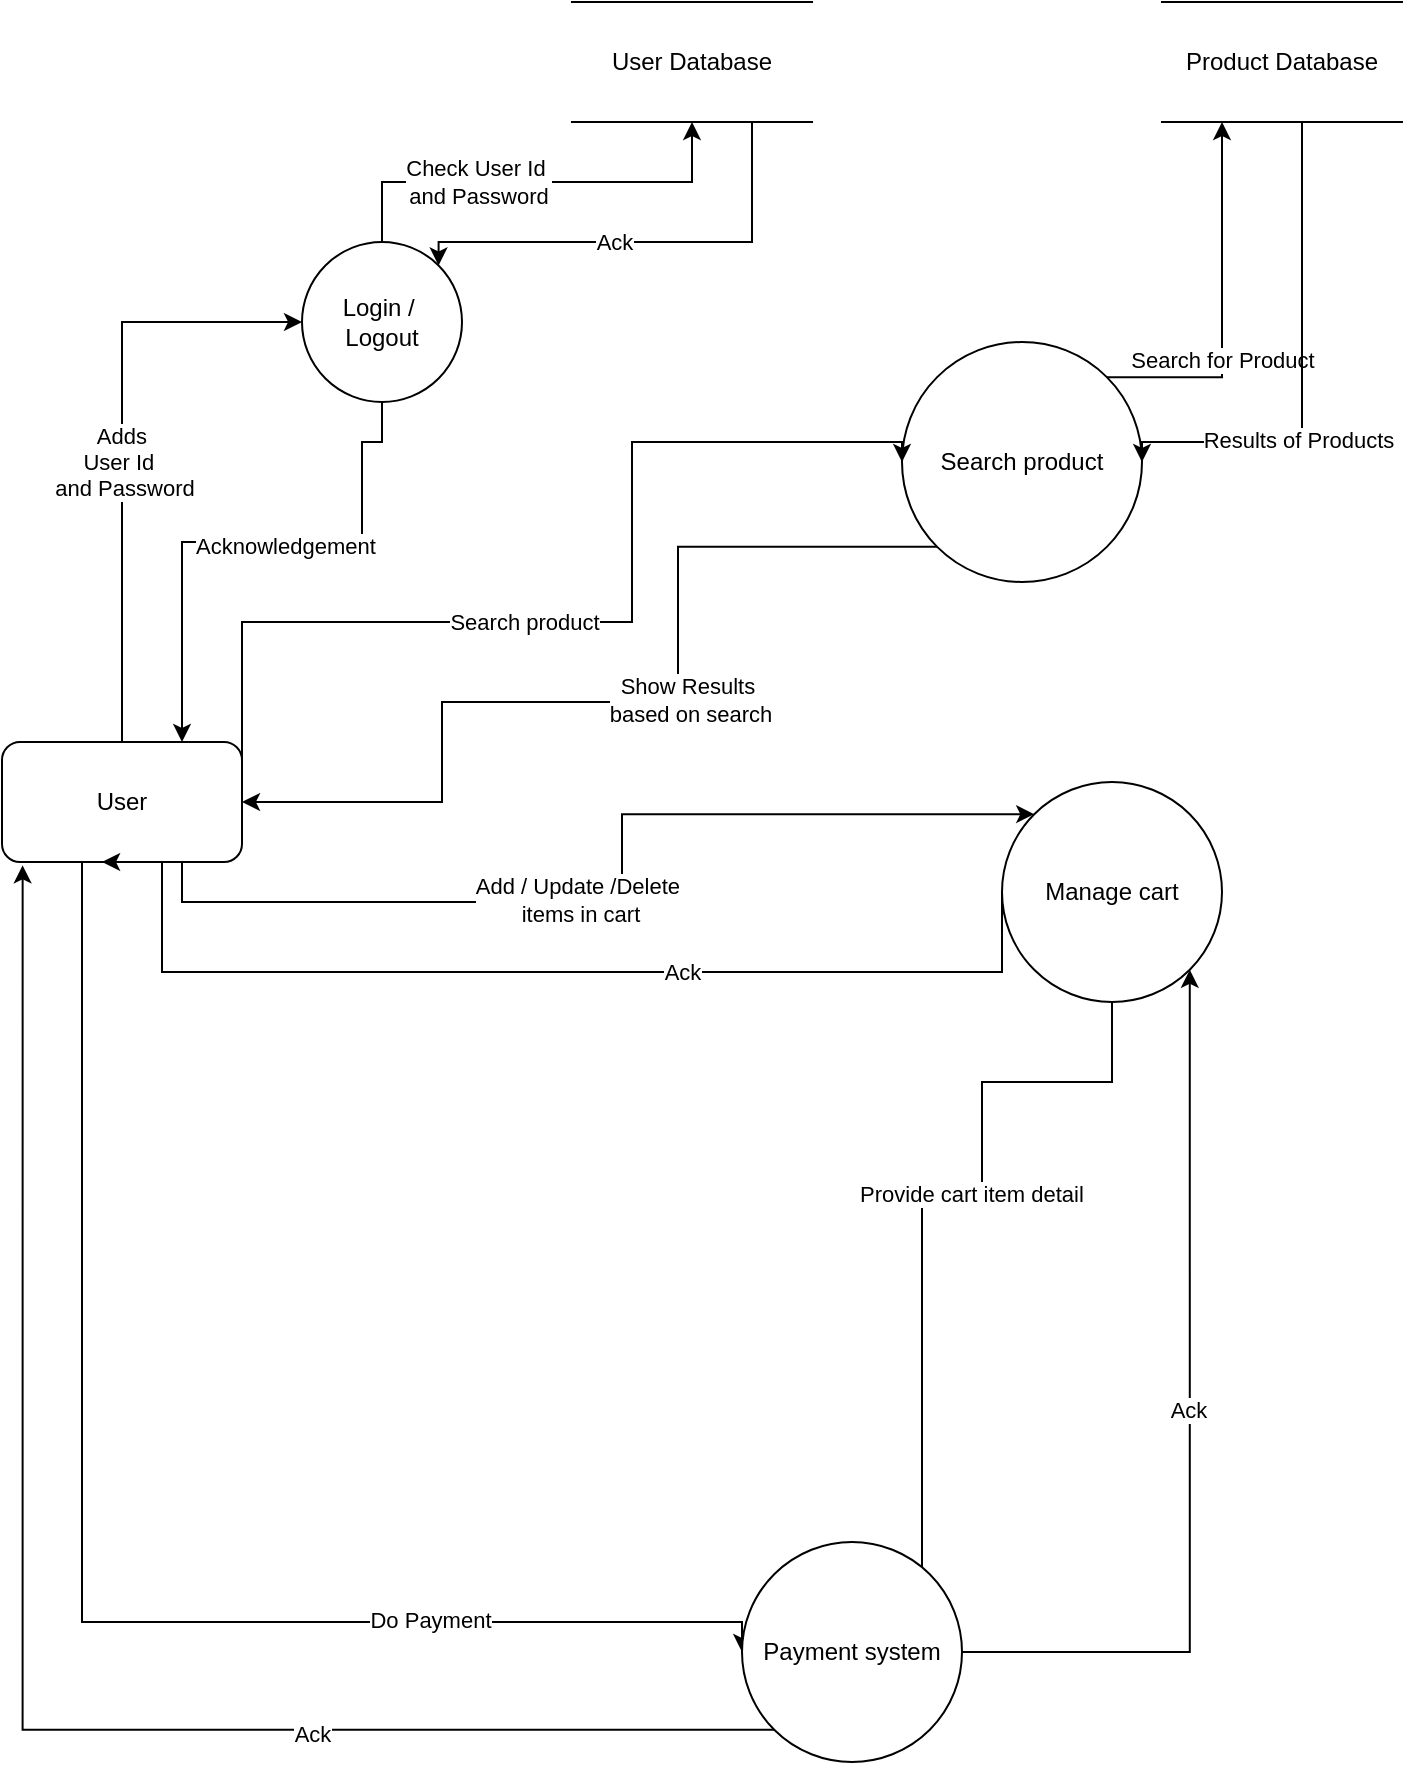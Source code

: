<mxfile version="24.6.2" type="device">
  <diagram name="Page-1" id="Xyt_X_n3rcEuASgr5_o8">
    <mxGraphModel dx="1179" dy="457" grid="1" gridSize="10" guides="1" tooltips="1" connect="1" arrows="1" fold="1" page="1" pageScale="1" pageWidth="850" pageHeight="1100" math="0" shadow="0">
      <root>
        <mxCell id="0" />
        <mxCell id="1" parent="0" />
        <mxCell id="n0l0LgptaxznzxGsOQ8P-14" style="edgeStyle=orthogonalEdgeStyle;rounded=0;orthogonalLoop=1;jettySize=auto;html=1;exitX=0;exitY=1;exitDx=0;exitDy=0;entryX=1;entryY=0.5;entryDx=0;entryDy=0;" edge="1" parent="1" source="n0l0LgptaxznzxGsOQ8P-1" target="n0l0LgptaxznzxGsOQ8P-2">
          <mxGeometry relative="1" as="geometry">
            <Array as="points">
              <mxPoint x="358" y="350" />
              <mxPoint x="240" y="350" />
              <mxPoint x="240" y="400" />
            </Array>
          </mxGeometry>
        </mxCell>
        <mxCell id="n0l0LgptaxznzxGsOQ8P-15" value="Show Results&amp;nbsp;&lt;div&gt;based on search&lt;/div&gt;" style="edgeLabel;html=1;align=center;verticalAlign=middle;resizable=0;points=[];" vertex="1" connectable="0" parent="n0l0LgptaxznzxGsOQ8P-14">
          <mxGeometry x="-0.065" y="-1" relative="1" as="geometry">
            <mxPoint x="21" as="offset" />
          </mxGeometry>
        </mxCell>
        <mxCell id="n0l0LgptaxznzxGsOQ8P-24" style="edgeStyle=orthogonalEdgeStyle;rounded=0;orthogonalLoop=1;jettySize=auto;html=1;exitX=1;exitY=0;exitDx=0;exitDy=0;entryX=0.25;entryY=1;entryDx=0;entryDy=0;" edge="1" parent="1" source="n0l0LgptaxznzxGsOQ8P-1" target="n0l0LgptaxznzxGsOQ8P-20">
          <mxGeometry relative="1" as="geometry" />
        </mxCell>
        <mxCell id="n0l0LgptaxznzxGsOQ8P-25" value="Search for Product" style="edgeLabel;html=1;align=center;verticalAlign=middle;resizable=0;points=[];" vertex="1" connectable="0" parent="n0l0LgptaxznzxGsOQ8P-24">
          <mxGeometry x="-0.287" relative="1" as="geometry">
            <mxPoint as="offset" />
          </mxGeometry>
        </mxCell>
        <mxCell id="n0l0LgptaxznzxGsOQ8P-1" value="Search product" style="ellipse;whiteSpace=wrap;html=1;aspect=fixed;" vertex="1" parent="1">
          <mxGeometry x="470" y="170" width="120" height="120" as="geometry" />
        </mxCell>
        <mxCell id="n0l0LgptaxznzxGsOQ8P-7" style="edgeStyle=orthogonalEdgeStyle;rounded=0;orthogonalLoop=1;jettySize=auto;html=1;exitX=0.5;exitY=0;exitDx=0;exitDy=0;entryX=0;entryY=0.5;entryDx=0;entryDy=0;" edge="1" parent="1" source="n0l0LgptaxznzxGsOQ8P-2" target="n0l0LgptaxznzxGsOQ8P-5">
          <mxGeometry relative="1" as="geometry">
            <Array as="points">
              <mxPoint x="80" y="160" />
            </Array>
          </mxGeometry>
        </mxCell>
        <mxCell id="n0l0LgptaxznzxGsOQ8P-9" value="Adds&amp;nbsp;&lt;div&gt;User Id&amp;nbsp;&amp;nbsp;&lt;/div&gt;&lt;div&gt;and Password&lt;/div&gt;" style="edgeLabel;html=1;align=center;verticalAlign=middle;resizable=0;points=[];" vertex="1" connectable="0" parent="n0l0LgptaxznzxGsOQ8P-7">
          <mxGeometry x="-0.063" y="-1" relative="1" as="geometry">
            <mxPoint as="offset" />
          </mxGeometry>
        </mxCell>
        <mxCell id="n0l0LgptaxznzxGsOQ8P-32" style="edgeStyle=orthogonalEdgeStyle;rounded=0;orthogonalLoop=1;jettySize=auto;html=1;exitX=0.25;exitY=1;exitDx=0;exitDy=0;entryX=0;entryY=0.5;entryDx=0;entryDy=0;" edge="1" parent="1" source="n0l0LgptaxznzxGsOQ8P-2" target="n0l0LgptaxznzxGsOQ8P-4">
          <mxGeometry relative="1" as="geometry">
            <Array as="points">
              <mxPoint x="60" y="430" />
              <mxPoint x="60" y="810" />
              <mxPoint x="390" y="810" />
            </Array>
          </mxGeometry>
        </mxCell>
        <mxCell id="n0l0LgptaxznzxGsOQ8P-33" value="Do Payment" style="edgeLabel;html=1;align=center;verticalAlign=middle;resizable=0;points=[];" vertex="1" connectable="0" parent="n0l0LgptaxznzxGsOQ8P-32">
          <mxGeometry x="0.533" y="1" relative="1" as="geometry">
            <mxPoint as="offset" />
          </mxGeometry>
        </mxCell>
        <mxCell id="n0l0LgptaxznzxGsOQ8P-2" value="User" style="rounded=1;whiteSpace=wrap;html=1;" vertex="1" parent="1">
          <mxGeometry x="20" y="370" width="120" height="60" as="geometry" />
        </mxCell>
        <mxCell id="n0l0LgptaxznzxGsOQ8P-28" style="edgeStyle=orthogonalEdgeStyle;rounded=0;orthogonalLoop=1;jettySize=auto;html=1;exitX=0.5;exitY=1;exitDx=0;exitDy=0;entryX=1;entryY=0;entryDx=0;entryDy=0;" edge="1" parent="1" source="n0l0LgptaxznzxGsOQ8P-3" target="n0l0LgptaxznzxGsOQ8P-4">
          <mxGeometry relative="1" as="geometry">
            <Array as="points">
              <mxPoint x="575" y="540" />
              <mxPoint x="510" y="540" />
              <mxPoint x="510" y="595" />
              <mxPoint x="480" y="595" />
              <mxPoint x="480" y="786" />
            </Array>
          </mxGeometry>
        </mxCell>
        <mxCell id="n0l0LgptaxznzxGsOQ8P-29" value="Provide cart item detail&amp;nbsp;" style="edgeLabel;html=1;align=center;verticalAlign=middle;resizable=0;points=[];" vertex="1" connectable="0" parent="n0l0LgptaxznzxGsOQ8P-28">
          <mxGeometry x="-0.148" y="1" relative="1" as="geometry">
            <mxPoint as="offset" />
          </mxGeometry>
        </mxCell>
        <mxCell id="n0l0LgptaxznzxGsOQ8P-3" value="Manage cart" style="ellipse;whiteSpace=wrap;html=1;aspect=fixed;" vertex="1" parent="1">
          <mxGeometry x="520" y="390" width="110" height="110" as="geometry" />
        </mxCell>
        <mxCell id="n0l0LgptaxznzxGsOQ8P-30" style="edgeStyle=orthogonalEdgeStyle;rounded=0;orthogonalLoop=1;jettySize=auto;html=1;exitX=1;exitY=0.5;exitDx=0;exitDy=0;entryX=1;entryY=1;entryDx=0;entryDy=0;" edge="1" parent="1" source="n0l0LgptaxznzxGsOQ8P-4" target="n0l0LgptaxznzxGsOQ8P-3">
          <mxGeometry relative="1" as="geometry" />
        </mxCell>
        <mxCell id="n0l0LgptaxznzxGsOQ8P-31" value="Ack" style="edgeLabel;html=1;align=center;verticalAlign=middle;resizable=0;points=[];" vertex="1" connectable="0" parent="n0l0LgptaxznzxGsOQ8P-30">
          <mxGeometry x="0.035" y="1" relative="1" as="geometry">
            <mxPoint as="offset" />
          </mxGeometry>
        </mxCell>
        <mxCell id="n0l0LgptaxznzxGsOQ8P-4" value="Payment system" style="ellipse;whiteSpace=wrap;html=1;aspect=fixed;" vertex="1" parent="1">
          <mxGeometry x="390" y="770" width="110" height="110" as="geometry" />
        </mxCell>
        <mxCell id="n0l0LgptaxznzxGsOQ8P-8" style="edgeStyle=orthogonalEdgeStyle;rounded=0;orthogonalLoop=1;jettySize=auto;html=1;exitX=0.5;exitY=0;exitDx=0;exitDy=0;" edge="1" parent="1" source="n0l0LgptaxznzxGsOQ8P-5" target="n0l0LgptaxznzxGsOQ8P-6">
          <mxGeometry relative="1" as="geometry" />
        </mxCell>
        <mxCell id="n0l0LgptaxznzxGsOQ8P-21" value="Check User Id&amp;nbsp;&lt;div&gt;and Password&lt;/div&gt;" style="edgeLabel;html=1;align=center;verticalAlign=middle;resizable=0;points=[];" vertex="1" connectable="0" parent="n0l0LgptaxznzxGsOQ8P-8">
          <mxGeometry x="-0.281" relative="1" as="geometry">
            <mxPoint as="offset" />
          </mxGeometry>
        </mxCell>
        <mxCell id="n0l0LgptaxznzxGsOQ8P-10" style="edgeStyle=orthogonalEdgeStyle;rounded=0;orthogonalLoop=1;jettySize=auto;html=1;entryX=0.75;entryY=0;entryDx=0;entryDy=0;exitX=0.5;exitY=1;exitDx=0;exitDy=0;" edge="1" parent="1" source="n0l0LgptaxznzxGsOQ8P-5" target="n0l0LgptaxznzxGsOQ8P-2">
          <mxGeometry relative="1" as="geometry">
            <mxPoint x="230" y="220" as="sourcePoint" />
            <Array as="points">
              <mxPoint x="210" y="220" />
              <mxPoint x="200" y="220" />
              <mxPoint x="200" y="270" />
              <mxPoint x="110" y="270" />
            </Array>
          </mxGeometry>
        </mxCell>
        <mxCell id="n0l0LgptaxznzxGsOQ8P-11" value="Acknowledgement&amp;nbsp;" style="edgeLabel;html=1;align=center;verticalAlign=middle;resizable=0;points=[];" vertex="1" connectable="0" parent="n0l0LgptaxznzxGsOQ8P-10">
          <mxGeometry x="-0.133" y="2" relative="1" as="geometry">
            <mxPoint as="offset" />
          </mxGeometry>
        </mxCell>
        <mxCell id="n0l0LgptaxznzxGsOQ8P-5" value="Login /&amp;nbsp;&lt;div&gt;Logout&lt;/div&gt;" style="ellipse;whiteSpace=wrap;html=1;aspect=fixed;" vertex="1" parent="1">
          <mxGeometry x="170" y="120" width="80" height="80" as="geometry" />
        </mxCell>
        <mxCell id="n0l0LgptaxznzxGsOQ8P-22" style="edgeStyle=orthogonalEdgeStyle;rounded=0;orthogonalLoop=1;jettySize=auto;html=1;exitX=0.75;exitY=1;exitDx=0;exitDy=0;entryX=1;entryY=0;entryDx=0;entryDy=0;" edge="1" parent="1" source="n0l0LgptaxznzxGsOQ8P-6" target="n0l0LgptaxznzxGsOQ8P-5">
          <mxGeometry relative="1" as="geometry">
            <Array as="points">
              <mxPoint x="395" y="120" />
              <mxPoint x="238" y="120" />
            </Array>
          </mxGeometry>
        </mxCell>
        <mxCell id="n0l0LgptaxznzxGsOQ8P-23" value="Ack" style="edgeLabel;html=1;align=center;verticalAlign=middle;resizable=0;points=[];" vertex="1" connectable="0" parent="n0l0LgptaxznzxGsOQ8P-22">
          <mxGeometry x="0.13" relative="1" as="geometry">
            <mxPoint as="offset" />
          </mxGeometry>
        </mxCell>
        <mxCell id="n0l0LgptaxznzxGsOQ8P-6" value="User Database" style="shape=partialRectangle;whiteSpace=wrap;html=1;left=0;right=0;fillColor=none;" vertex="1" parent="1">
          <mxGeometry x="305" width="120" height="60" as="geometry" />
        </mxCell>
        <mxCell id="n0l0LgptaxznzxGsOQ8P-12" style="edgeStyle=orthogonalEdgeStyle;rounded=0;orthogonalLoop=1;jettySize=auto;html=1;exitX=1;exitY=0.25;exitDx=0;exitDy=0;entryX=0;entryY=0.5;entryDx=0;entryDy=0;" edge="1" parent="1" source="n0l0LgptaxznzxGsOQ8P-2" target="n0l0LgptaxznzxGsOQ8P-1">
          <mxGeometry relative="1" as="geometry">
            <Array as="points">
              <mxPoint x="140" y="310" />
              <mxPoint x="335" y="310" />
              <mxPoint x="335" y="220" />
            </Array>
          </mxGeometry>
        </mxCell>
        <mxCell id="n0l0LgptaxznzxGsOQ8P-13" value="Search product" style="edgeLabel;html=1;align=center;verticalAlign=middle;resizable=0;points=[];" vertex="1" connectable="0" parent="n0l0LgptaxznzxGsOQ8P-12">
          <mxGeometry x="-0.435" relative="1" as="geometry">
            <mxPoint x="73" as="offset" />
          </mxGeometry>
        </mxCell>
        <mxCell id="n0l0LgptaxznzxGsOQ8P-16" style="edgeStyle=orthogonalEdgeStyle;rounded=0;orthogonalLoop=1;jettySize=auto;html=1;exitX=0.75;exitY=1;exitDx=0;exitDy=0;entryX=0;entryY=0;entryDx=0;entryDy=0;" edge="1" parent="1" source="n0l0LgptaxznzxGsOQ8P-2" target="n0l0LgptaxznzxGsOQ8P-3">
          <mxGeometry relative="1" as="geometry" />
        </mxCell>
        <mxCell id="n0l0LgptaxznzxGsOQ8P-17" value="Add / Update /Delete&amp;nbsp;&lt;div&gt;items in cart&lt;/div&gt;" style="edgeLabel;html=1;align=center;verticalAlign=middle;resizable=0;points=[];" vertex="1" connectable="0" parent="n0l0LgptaxznzxGsOQ8P-16">
          <mxGeometry x="-0.107" y="1" relative="1" as="geometry">
            <mxPoint as="offset" />
          </mxGeometry>
        </mxCell>
        <mxCell id="n0l0LgptaxznzxGsOQ8P-18" style="edgeStyle=orthogonalEdgeStyle;rounded=0;orthogonalLoop=1;jettySize=auto;html=1;exitX=0;exitY=0.5;exitDx=0;exitDy=0;entryX=0.417;entryY=1;entryDx=0;entryDy=0;entryPerimeter=0;" edge="1" parent="1" source="n0l0LgptaxznzxGsOQ8P-3" target="n0l0LgptaxznzxGsOQ8P-2">
          <mxGeometry relative="1" as="geometry">
            <Array as="points">
              <mxPoint x="100" y="485" />
              <mxPoint x="100" y="430" />
            </Array>
          </mxGeometry>
        </mxCell>
        <mxCell id="n0l0LgptaxznzxGsOQ8P-19" value="Ack" style="edgeLabel;html=1;align=center;verticalAlign=middle;resizable=0;points=[];" vertex="1" connectable="0" parent="n0l0LgptaxznzxGsOQ8P-18">
          <mxGeometry x="-0.301" y="4" relative="1" as="geometry">
            <mxPoint x="-10" y="-4" as="offset" />
          </mxGeometry>
        </mxCell>
        <mxCell id="n0l0LgptaxznzxGsOQ8P-26" style="edgeStyle=orthogonalEdgeStyle;rounded=0;orthogonalLoop=1;jettySize=auto;html=1;entryX=1;entryY=0.5;entryDx=0;entryDy=0;" edge="1" parent="1" source="n0l0LgptaxznzxGsOQ8P-20" target="n0l0LgptaxznzxGsOQ8P-1">
          <mxGeometry relative="1" as="geometry">
            <Array as="points">
              <mxPoint x="670" y="220" />
            </Array>
          </mxGeometry>
        </mxCell>
        <mxCell id="n0l0LgptaxznzxGsOQ8P-27" value="Results of Products" style="edgeLabel;html=1;align=center;verticalAlign=middle;resizable=0;points=[];" vertex="1" connectable="0" parent="n0l0LgptaxznzxGsOQ8P-26">
          <mxGeometry x="0.272" y="-2" relative="1" as="geometry">
            <mxPoint as="offset" />
          </mxGeometry>
        </mxCell>
        <mxCell id="n0l0LgptaxznzxGsOQ8P-20" value="Product Database" style="shape=partialRectangle;whiteSpace=wrap;html=1;left=0;right=0;fillColor=none;" vertex="1" parent="1">
          <mxGeometry x="600" width="120" height="60" as="geometry" />
        </mxCell>
        <mxCell id="n0l0LgptaxznzxGsOQ8P-34" style="edgeStyle=orthogonalEdgeStyle;rounded=0;orthogonalLoop=1;jettySize=auto;html=1;exitX=0;exitY=1;exitDx=0;exitDy=0;entryX=0.086;entryY=1.028;entryDx=0;entryDy=0;entryPerimeter=0;" edge="1" parent="1" source="n0l0LgptaxznzxGsOQ8P-4" target="n0l0LgptaxznzxGsOQ8P-2">
          <mxGeometry relative="1" as="geometry" />
        </mxCell>
        <mxCell id="n0l0LgptaxznzxGsOQ8P-35" value="Ack" style="edgeLabel;html=1;align=center;verticalAlign=middle;resizable=0;points=[];" vertex="1" connectable="0" parent="n0l0LgptaxznzxGsOQ8P-34">
          <mxGeometry x="-0.428" y="2" relative="1" as="geometry">
            <mxPoint as="offset" />
          </mxGeometry>
        </mxCell>
      </root>
    </mxGraphModel>
  </diagram>
</mxfile>
